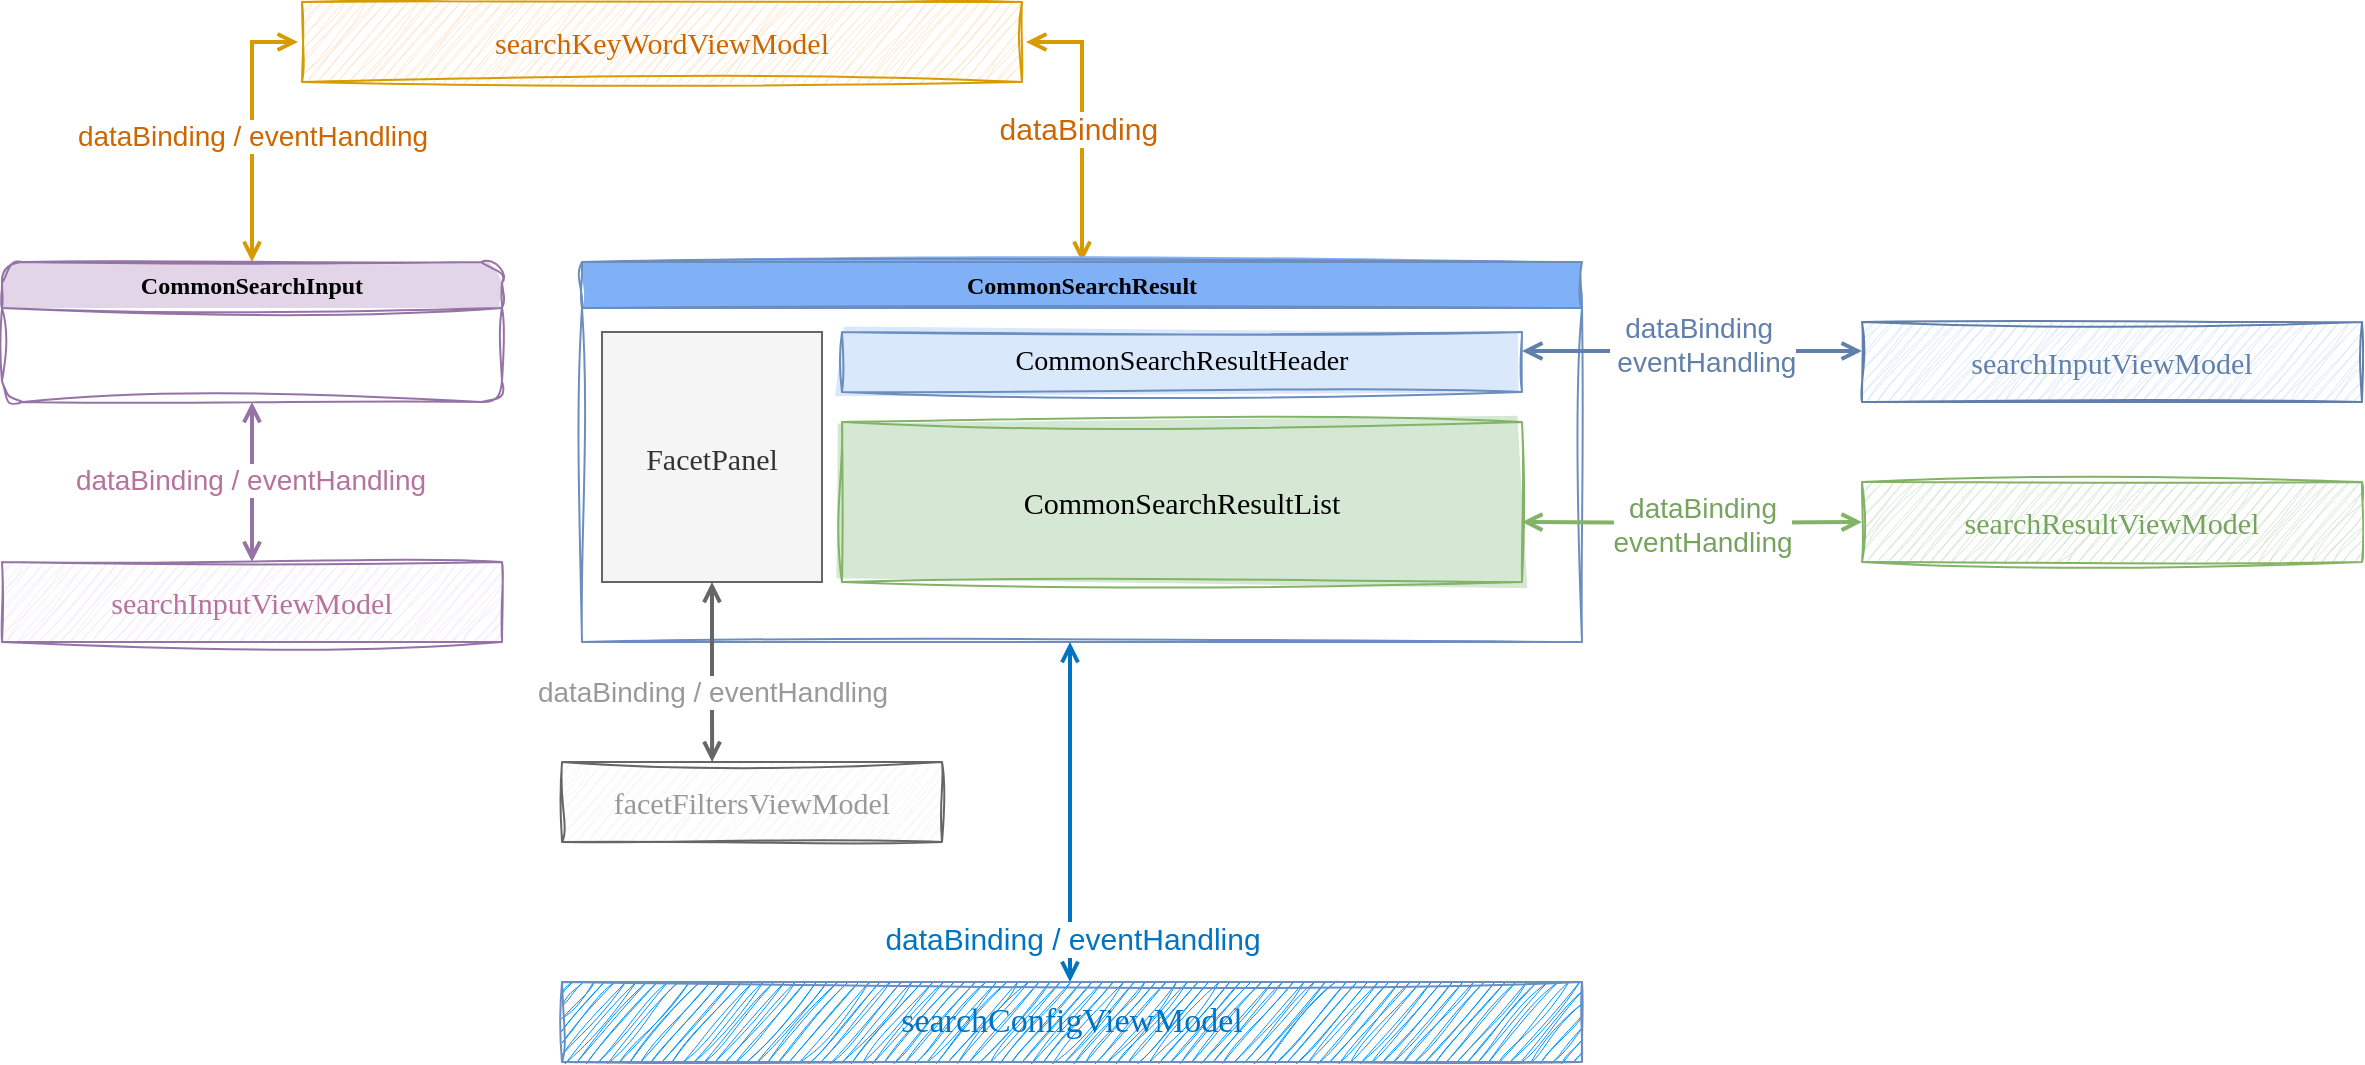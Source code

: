 <mxfile version="21.6.6" type="github">
  <diagram name="Page-1" id="0zqgCbW0rX0MI4VsQGbm">
    <mxGraphModel dx="1242" dy="669" grid="1" gridSize="10" guides="1" tooltips="1" connect="1" arrows="1" fold="1" page="1" pageScale="1" pageWidth="850" pageHeight="1100" math="0" shadow="0">
      <root>
        <mxCell id="0" />
        <mxCell id="1" parent="0" />
        <mxCell id="ONRusG6VAs2xpoI3Q3ke-1" value="&lt;font face=&quot;Comic Sans MS&quot; style=&quot;font-size: 15px;&quot; color=&quot;#cc6600&quot;&gt;searchKeyWordViewModel&lt;/font&gt;" style="rounded=0;arcSize=10;whiteSpace=wrap;html=1;align=center;fillStyle=hachure;sketch=1;curveFitting=1;jiggle=2;fillColor=#ffe6cc;strokeColor=#d79b00;glass=0;shadow=0;strokeWidth=1;perimeterSpacing=2;" parent="1" vertex="1">
          <mxGeometry x="170" y="70" width="360" height="40" as="geometry" />
        </mxCell>
        <mxCell id="ONRusG6VAs2xpoI3Q3ke-18" value="" style="edgeStyle=orthogonalEdgeStyle;rounded=0;orthogonalLoop=1;jettySize=auto;html=1;strokeWidth=2;endArrow=open;endFill=0;startArrow=open;startFill=0;fillColor=#ffe6cc;strokeColor=#d79b00;" parent="1" source="ONRusG6VAs2xpoI3Q3ke-5" target="ONRusG6VAs2xpoI3Q3ke-1" edge="1">
          <mxGeometry relative="1" as="geometry">
            <Array as="points">
              <mxPoint x="145" y="90" />
            </Array>
          </mxGeometry>
        </mxCell>
        <mxCell id="ONRusG6VAs2xpoI3Q3ke-19" value="dataBinding / eventHandling" style="edgeLabel;html=1;align=center;verticalAlign=middle;resizable=0;points=[];fontColor=#CC6600;fontSize=14;" parent="ONRusG6VAs2xpoI3Q3ke-18" vertex="1" connectable="0">
          <mxGeometry x="-0.048" relative="1" as="geometry">
            <mxPoint as="offset" />
          </mxGeometry>
        </mxCell>
        <mxCell id="ONRusG6VAs2xpoI3Q3ke-5" value="&lt;font face=&quot;Comic Sans MS&quot;&gt;CommonSearchInput&lt;/font&gt;" style="swimlane;whiteSpace=wrap;html=1;sketch=1;curveFitting=1;jiggle=2;rounded=1;fillColor=#e1d5e7;strokeColor=#9673a6;fillStyle=solid;" parent="1" vertex="1">
          <mxGeometry x="20" y="200" width="250" height="70" as="geometry" />
        </mxCell>
        <mxCell id="ONRusG6VAs2xpoI3Q3ke-15" value="" style="edgeStyle=orthogonalEdgeStyle;rounded=0;orthogonalLoop=1;jettySize=auto;html=1;startArrow=open;startFill=0;strokeWidth=2;endArrow=open;endFill=0;sourcePerimeterSpacing=0;targetPerimeterSpacing=0;endSize=6;startSize=6;fillColor=#ffe6cc;strokeColor=#d79b00;" parent="1" source="ONRusG6VAs2xpoI3Q3ke-6" target="ONRusG6VAs2xpoI3Q3ke-1" edge="1">
          <mxGeometry relative="1" as="geometry">
            <Array as="points">
              <mxPoint x="560" y="90" />
            </Array>
          </mxGeometry>
        </mxCell>
        <mxCell id="ONRusG6VAs2xpoI3Q3ke-16" value="dataBinding&amp;nbsp;" style="edgeLabel;html=1;align=center;verticalAlign=middle;resizable=0;points=[];fontSize=15;fontColor=#CC6600;" parent="ONRusG6VAs2xpoI3Q3ke-15" vertex="1" connectable="0">
          <mxGeometry x="-0.019" relative="1" as="geometry">
            <mxPoint as="offset" />
          </mxGeometry>
        </mxCell>
        <mxCell id="ONRusG6VAs2xpoI3Q3ke-6" value="&lt;font face=&quot;Comic Sans MS&quot;&gt;CommonSearchResult&lt;/font&gt;" style="swimlane;whiteSpace=wrap;html=1;sketch=1;curveFitting=1;jiggle=2;fillColor=#80b0f5;strokeColor=#6c8ebf;fillStyle=solid;" parent="1" vertex="1">
          <mxGeometry x="310" y="200" width="500" height="190" as="geometry">
            <mxRectangle x="410" y="200" width="170" height="30" as="alternateBounds" />
          </mxGeometry>
        </mxCell>
        <mxCell id="ONRusG6VAs2xpoI3Q3ke-7" value="&lt;font style=&quot;font-size: 15px;&quot; face=&quot;Comic Sans MS&quot;&gt;FacetPanel&lt;/font&gt;" style="rounded=0;whiteSpace=wrap;html=1;fillColor=#f5f5f5;strokeColor=#666666;fillStyle=solid;fontColor=#333333;" parent="ONRusG6VAs2xpoI3Q3ke-6" vertex="1">
          <mxGeometry x="10" y="35" width="110" height="125" as="geometry" />
        </mxCell>
        <mxCell id="ONRusG6VAs2xpoI3Q3ke-8" value="&lt;font style=&quot;font-size: 15px;&quot; face=&quot;Comic Sans MS&quot;&gt;CommonSearchResultList&lt;/font&gt;" style="rounded=0;whiteSpace=wrap;html=1;fillStyle=solid;fillColor=#d5e8d4;strokeColor=#82b366;sketch=1;curveFitting=1;jiggle=2;strokeWidth=1;" parent="ONRusG6VAs2xpoI3Q3ke-6" vertex="1">
          <mxGeometry x="130" y="80" width="340" height="80" as="geometry" />
        </mxCell>
        <mxCell id="ONRusG6VAs2xpoI3Q3ke-9" value="&lt;font style=&quot;font-size: 14px;&quot; face=&quot;Comic Sans MS&quot;&gt;CommonSearchResultHeader&lt;/font&gt;" style="rounded=0;whiteSpace=wrap;html=1;fillStyle=solid;fillColor=#dae8fc;strokeColor=#6c8ebf;sketch=1;curveFitting=1;jiggle=2;strokeWidth=1;" parent="ONRusG6VAs2xpoI3Q3ke-6" vertex="1">
          <mxGeometry x="130" y="35" width="340" height="30" as="geometry" />
        </mxCell>
        <mxCell id="ONRusG6VAs2xpoI3Q3ke-30" style="edgeStyle=orthogonalEdgeStyle;rounded=0;orthogonalLoop=1;jettySize=auto;html=1;startArrow=open;startFill=0;endArrow=open;endFill=0;strokeWidth=2;fillColor=#d5e8d4;strokeColor=#82b366;entryX=0;entryY=0.5;entryDx=0;entryDy=0;" parent="ONRusG6VAs2xpoI3Q3ke-6" target="ONRusG6VAs2xpoI3Q3ke-29" edge="1">
          <mxGeometry relative="1" as="geometry">
            <mxPoint x="470" y="130" as="sourcePoint" />
            <mxPoint x="650" y="130" as="targetPoint" />
            <Array as="points" />
          </mxGeometry>
        </mxCell>
        <mxCell id="ONRusG6VAs2xpoI3Q3ke-31" value="&lt;font color=&quot;#76a35d&quot;&gt;dataBinding&lt;br&gt;eventHandling&lt;/font&gt;" style="edgeLabel;html=1;align=center;verticalAlign=middle;resizable=0;points=[];fontSize=14;" parent="ONRusG6VAs2xpoI3Q3ke-30" vertex="1" connectable="0">
          <mxGeometry x="-0.47" relative="1" as="geometry">
            <mxPoint x="45" as="offset" />
          </mxGeometry>
        </mxCell>
        <mxCell id="ONRusG6VAs2xpoI3Q3ke-23" style="edgeStyle=orthogonalEdgeStyle;rounded=0;orthogonalLoop=1;jettySize=auto;html=1;entryX=0.5;entryY=1;entryDx=0;entryDy=0;startArrow=open;startFill=0;strokeWidth=2;fillColor=#e1d5e7;strokeColor=#9673a6;endArrow=open;endFill=0;" parent="1" source="ONRusG6VAs2xpoI3Q3ke-22" target="ONRusG6VAs2xpoI3Q3ke-5" edge="1">
          <mxGeometry relative="1" as="geometry" />
        </mxCell>
        <mxCell id="ONRusG6VAs2xpoI3Q3ke-24" value="dataBinding / eventHandling" style="edgeLabel;html=1;align=center;verticalAlign=middle;resizable=0;points=[];fontSize=14;fontColor=#B5739D;" parent="ONRusG6VAs2xpoI3Q3ke-23" vertex="1" connectable="0">
          <mxGeometry x="0.035" y="1" relative="1" as="geometry">
            <mxPoint as="offset" />
          </mxGeometry>
        </mxCell>
        <mxCell id="ONRusG6VAs2xpoI3Q3ke-22" value="&lt;font color=&quot;#b5739d&quot; face=&quot;Comic Sans MS&quot; style=&quot;font-size: 15px;&quot;&gt;searchInputViewModel&lt;/font&gt;" style="rounded=0;arcSize=10;whiteSpace=wrap;html=1;align=center;fillStyle=hachure;sketch=1;curveFitting=1;jiggle=2;fillColor=#F6E9FC;strokeColor=#9673a6;glass=0;shadow=0;gradientColor=none;" parent="1" vertex="1">
          <mxGeometry x="20" y="350" width="250" height="40" as="geometry" />
        </mxCell>
        <mxCell id="ONRusG6VAs2xpoI3Q3ke-25" value="&lt;font color=&quot;#617fab&quot; face=&quot;Comic Sans MS&quot; style=&quot;font-size: 15px;&quot;&gt;searchInputViewModel&lt;/font&gt;" style="rounded=0;arcSize=10;whiteSpace=wrap;html=1;align=center;fillStyle=hachure;sketch=1;curveFitting=1;jiggle=2;fillColor=#dae8fc;strokeColor=#617FAB;glass=0;shadow=0;" parent="1" vertex="1">
          <mxGeometry x="950" y="230" width="250" height="40" as="geometry" />
        </mxCell>
        <mxCell id="ONRusG6VAs2xpoI3Q3ke-29" value="&lt;font color=&quot;#76a35d&quot; face=&quot;Comic Sans MS&quot; style=&quot;font-size: 15px;&quot;&gt;searchResultViewModel&lt;/font&gt;" style="rounded=0;arcSize=10;whiteSpace=wrap;html=1;align=center;fillStyle=hachure;sketch=1;curveFitting=1;jiggle=2;fillColor=#d5e8d4;strokeColor=#82b366;glass=0;shadow=0;" parent="1" vertex="1">
          <mxGeometry x="950" y="310" width="250" height="40" as="geometry" />
        </mxCell>
        <mxCell id="ONRusG6VAs2xpoI3Q3ke-26" style="edgeStyle=orthogonalEdgeStyle;rounded=0;orthogonalLoop=1;jettySize=auto;html=1;exitX=1;exitY=0.5;exitDx=0;exitDy=0;startArrow=open;startFill=0;strokeWidth=2;strokeColor=#617FAB;endArrow=open;endFill=0;" parent="1" target="ONRusG6VAs2xpoI3Q3ke-25" edge="1">
          <mxGeometry relative="1" as="geometry">
            <mxPoint x="780" y="244.5" as="sourcePoint" />
            <mxPoint x="1140" y="495" as="targetPoint" />
            <Array as="points">
              <mxPoint x="880" y="245" />
              <mxPoint x="1175" y="245" />
            </Array>
          </mxGeometry>
        </mxCell>
        <mxCell id="ONRusG6VAs2xpoI3Q3ke-28" value="&lt;font color=&quot;#617fab&quot;&gt;dataBinding&amp;nbsp;&lt;br&gt;&amp;nbsp;eventHandling&lt;/font&gt;" style="edgeLabel;html=1;align=center;verticalAlign=middle;resizable=0;points=[];fontSize=14;" parent="ONRusG6VAs2xpoI3Q3ke-26" vertex="1" connectable="0">
          <mxGeometry x="-0.04" y="-3" relative="1" as="geometry">
            <mxPoint x="8" y="-7" as="offset" />
          </mxGeometry>
        </mxCell>
        <mxCell id="ONRusG6VAs2xpoI3Q3ke-32" value="&lt;font color=&quot;#999999&quot; style=&quot;font-size: 15px;&quot; face=&quot;Comic Sans MS&quot;&gt;facetFiltersViewModel&lt;/font&gt;" style="rounded=0;arcSize=10;whiteSpace=wrap;html=1;align=center;fillStyle=hachure;sketch=1;curveFitting=1;jiggle=2;fillColor=#f5f5f5;strokeColor=#666666;glass=0;shadow=0;fontColor=#333333;" parent="1" vertex="1">
          <mxGeometry x="300" y="450" width="190" height="40" as="geometry" />
        </mxCell>
        <mxCell id="ONRusG6VAs2xpoI3Q3ke-33" style="edgeStyle=orthogonalEdgeStyle;rounded=0;orthogonalLoop=1;jettySize=auto;html=1;exitX=0.5;exitY=1;exitDx=0;exitDy=0;entryX=0.395;entryY=0;entryDx=0;entryDy=0;entryPerimeter=0;startArrow=open;startFill=0;endArrow=open;endFill=0;strokeWidth=2;fillColor=#f5f5f5;strokeColor=#666666;" parent="1" source="ONRusG6VAs2xpoI3Q3ke-7" target="ONRusG6VAs2xpoI3Q3ke-32" edge="1">
          <mxGeometry relative="1" as="geometry" />
        </mxCell>
        <mxCell id="ONRusG6VAs2xpoI3Q3ke-34" value="dataBinding / eventHandling" style="edgeLabel;html=1;align=center;verticalAlign=middle;resizable=0;points=[];fontSize=14;fontColor=#999999;" parent="ONRusG6VAs2xpoI3Q3ke-33" vertex="1" connectable="0">
          <mxGeometry x="-0.161" y="-2" relative="1" as="geometry">
            <mxPoint x="2" y="17" as="offset" />
          </mxGeometry>
        </mxCell>
        <mxCell id="ONRusG6VAs2xpoI3Q3ke-36" style="edgeStyle=orthogonalEdgeStyle;rounded=0;orthogonalLoop=1;jettySize=auto;html=1;strokeWidth=2;startArrow=open;startFill=0;endArrow=open;endFill=0;strokeColor=#0074C2;" parent="1" source="ONRusG6VAs2xpoI3Q3ke-35" edge="1">
          <mxGeometry relative="1" as="geometry">
            <mxPoint x="554" y="390" as="targetPoint" />
            <Array as="points">
              <mxPoint x="554" y="550" />
              <mxPoint x="554" y="550" />
            </Array>
          </mxGeometry>
        </mxCell>
        <mxCell id="ONRusG6VAs2xpoI3Q3ke-37" value="dataBinding / eventHandling" style="edgeLabel;html=1;align=center;verticalAlign=middle;resizable=0;points=[];fontSize=15;fontColor=#0074C2;" parent="ONRusG6VAs2xpoI3Q3ke-36" vertex="1" connectable="0">
          <mxGeometry x="-0.389" relative="1" as="geometry">
            <mxPoint x="1" y="30" as="offset" />
          </mxGeometry>
        </mxCell>
        <mxCell id="ONRusG6VAs2xpoI3Q3ke-35" value="&lt;font style=&quot;font-size: 17px;&quot; face=&quot;Comic Sans MS&quot; color=&quot;#0074c2&quot;&gt;searchConfigViewModel&lt;/font&gt;" style="rounded=0;arcSize=10;whiteSpace=wrap;html=1;align=center;fillStyle=hachure;sketch=1;curveFitting=1;jiggle=2;fillColor=#0093F5;strokeColor=#6c8ebf;glass=0;shadow=0;" parent="1" vertex="1">
          <mxGeometry x="300" y="560" width="510" height="40" as="geometry" />
        </mxCell>
      </root>
    </mxGraphModel>
  </diagram>
</mxfile>
